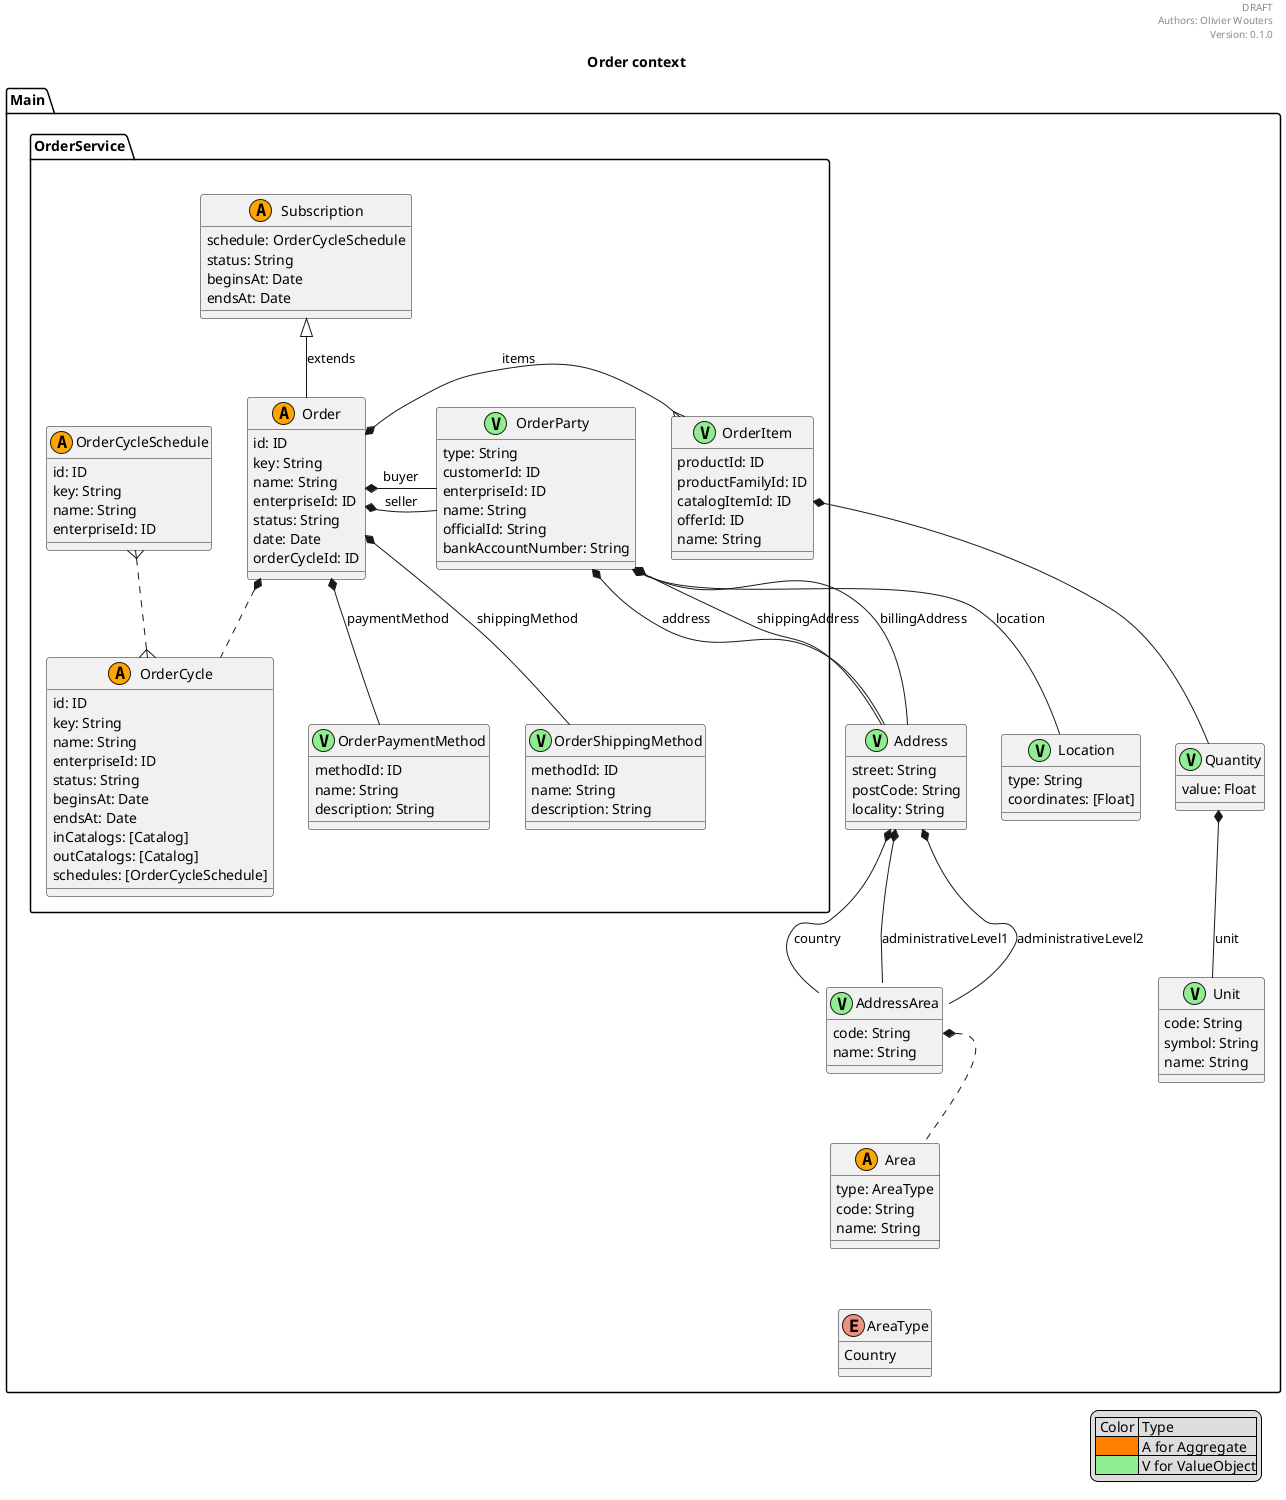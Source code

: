 @startuml

header
DRAFT
Authors: Olivier Wouters
Version: 0.1.0
endheader

legend right
    | Color | Type |
    |<#ff7f00>| A for Aggregate|
    |<#90ee90>| V for ValueObject|
endlegend

title Order context

namespace Main {
  
  class Address << (V,lightgreen) >> {
    street: String
    postCode: String
    locality: String
  }
  
  Address *-- AddressArea : country
  Address *-- AddressArea : administrativeLevel1
  Address *-- AddressArea : administrativeLevel2
  
  class AddressArea << (V,lightgreen) >> {
    code: String
    name: String
  }
  
  AddressArea::code *.. Area
  
  class Area << (A,orange) >> {
    type: AreaType
    code: String
    name: String
  }
  
  Area .[hidden]. AreaType
  
  enum AreaType {
      Country
  }
  
  class Location << (V,lightgreen) >> {
      type: String
      coordinates: [Float]
  }
  
  class Quantity << (V,lightgreen) >> {
    value: Float
  }
  
  Quantity *-- Unit : unit
  
  class Unit << (V,lightgreen) >> {
    code: String
    symbol: String
    name: String
  }

  namespace OrderService {  

    class Order << (A,orange) >> {
        id: ID
        key: String
        name: String
        enterpriseId: ID
        status: String
        date: Date
        orderCycleId: ID
    }
    
    Order *-right-{ OrderItem : items
    Order *-left- OrderParty : buyer
    Order *-left- OrderParty : seller
    Order *-down- OrderShippingMethod : shippingMethod
    Order *-down- OrderPaymentMethod : paymentMethod
    Order *.. OrderCycle

    class OrderItem << (V,lightgreen) >> {
        productId: ID
        productFamilyId: ID
        catalogItemId: ID
        offerId: ID
        name: String
    }
    
    OrderItem *-- Main.Quantity
    
    class OrderParty << (V,lightgreen) >> {
      type: String
      customerId: ID
      enterpriseId: ID
      name: String
      officialId: String
      bankAccountNumber: String
    }
    
    OrderParty *-- Main.Address : address
    OrderParty *-- Main.Address : shippingAddress
    OrderParty *-- Main.Address : billingAddress
    OrderParty *-- Main.Location : location
    
    class OrderShippingMethod << (V,lightgreen) >> {
        methodId: ID
        name: String
        description: String
    } 
    
    class OrderPaymentMethod << (V,lightgreen) >> {
        methodId: ID
        name: String
        description: String
    } 

    class OrderCycle << (A,orange) >> {
        id: ID
        key: String
        name: String
        enterpriseId: ID
        status: String
        beginsAt: Date
        endsAt: Date
        inCatalogs: [Catalog]
        outCatalogs: [Catalog]
        schedules: [OrderCycleSchedule]
    }

    class OrderCycleSchedule << (A,orange) >> {
        id: ID
        key: String
        name: String
        enterpriseId: ID
    }
    
    OrderCycleSchedule }..{ OrderCycle

    class Subscription << (A,orange) >> {
        schedule: OrderCycleSchedule
        status: String
        beginsAt: Date
        endsAt: Date
    }
    
    Subscription <|-- Order : extends 
    
  }
  
}

@enduml
